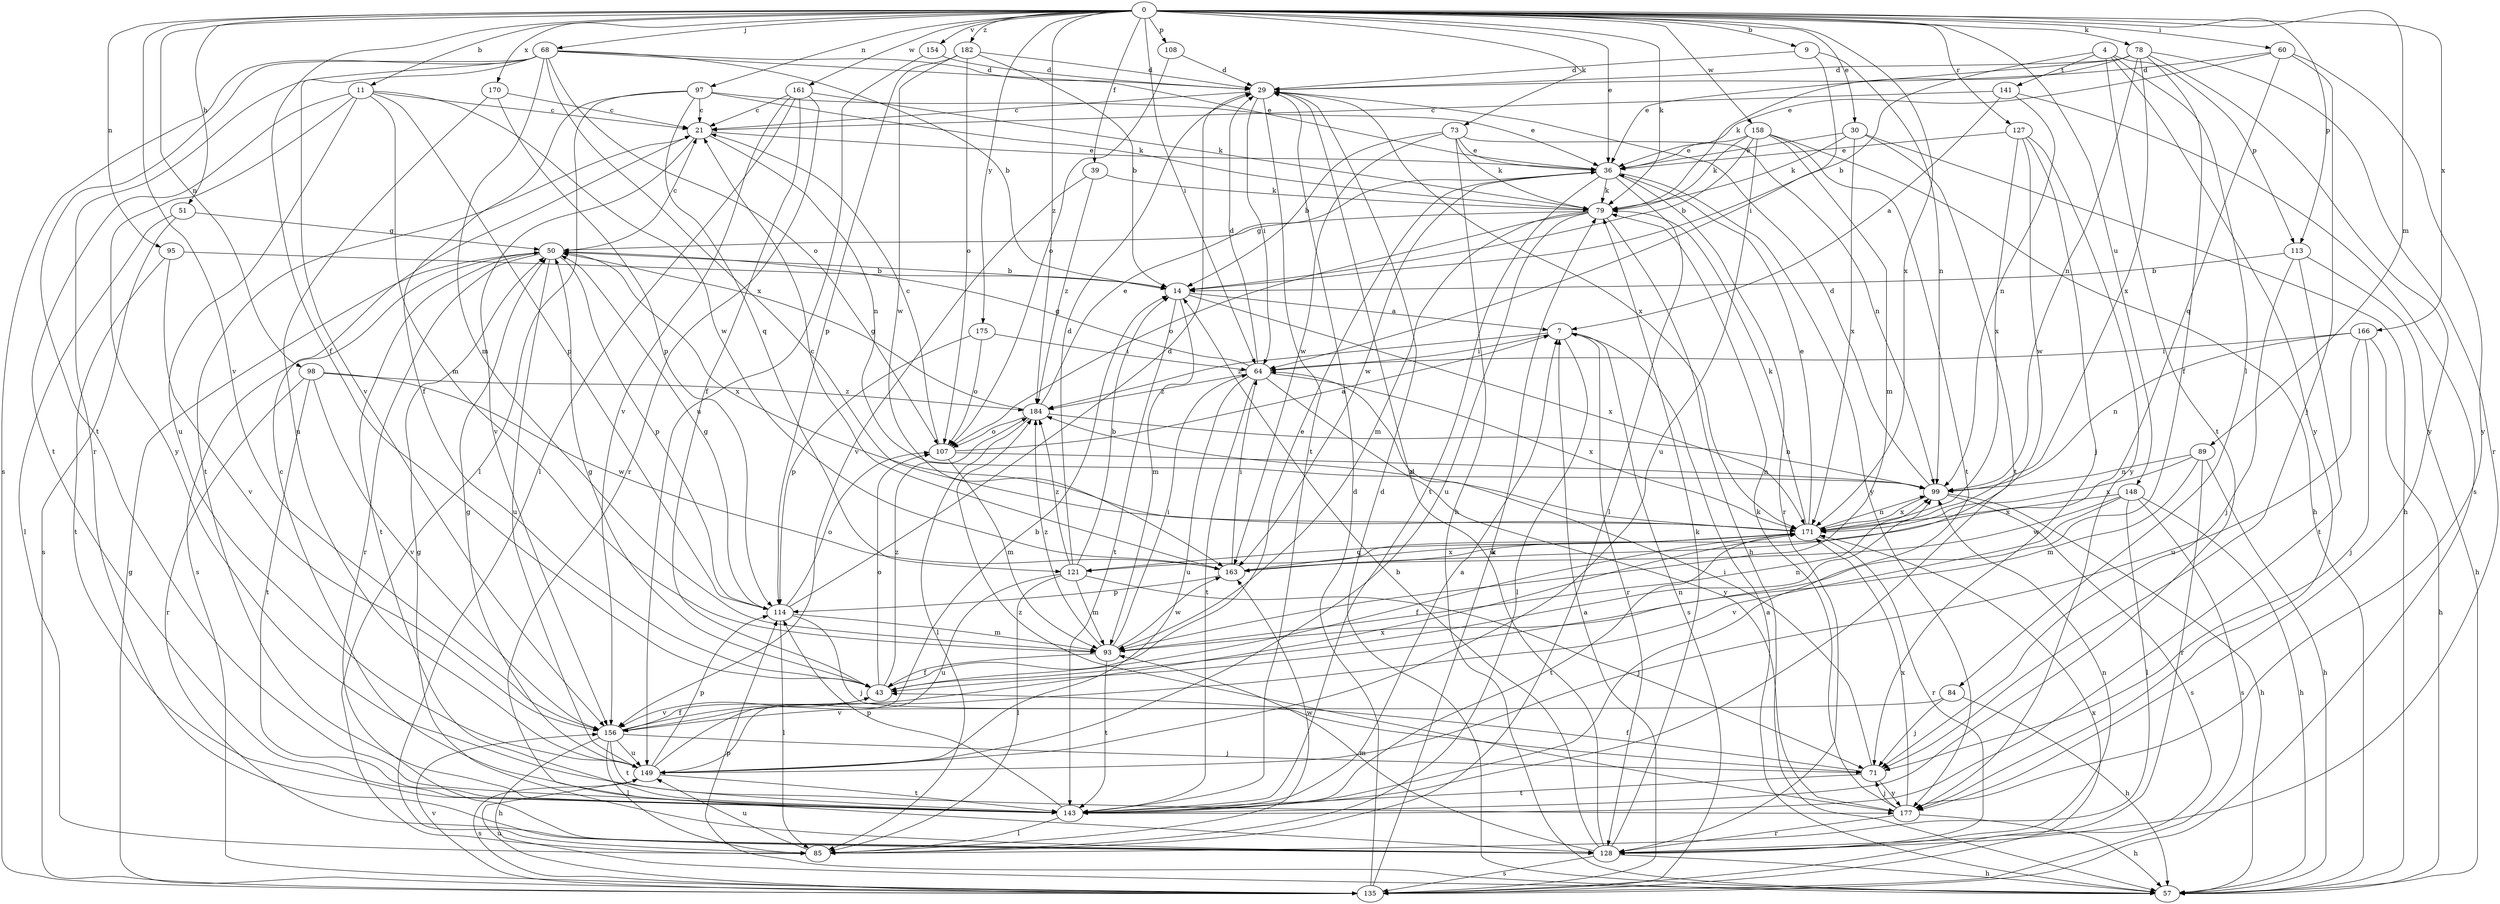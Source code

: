 strict digraph  {
0;
4;
7;
9;
11;
14;
21;
29;
30;
36;
39;
43;
50;
51;
57;
60;
64;
68;
71;
73;
78;
79;
84;
85;
89;
93;
95;
97;
98;
99;
107;
108;
113;
114;
121;
127;
128;
135;
141;
143;
148;
149;
154;
156;
158;
161;
163;
166;
170;
171;
175;
177;
182;
184;
0 -> 9  [label=b];
0 -> 11  [label=b];
0 -> 30  [label=e];
0 -> 36  [label=e];
0 -> 39  [label=f];
0 -> 43  [label=f];
0 -> 51  [label=h];
0 -> 60  [label=i];
0 -> 64  [label=i];
0 -> 68  [label=j];
0 -> 73  [label=k];
0 -> 78  [label=k];
0 -> 79  [label=k];
0 -> 89  [label=m];
0 -> 95  [label=n];
0 -> 97  [label=n];
0 -> 98  [label=n];
0 -> 108  [label=p];
0 -> 113  [label=p];
0 -> 127  [label=r];
0 -> 148  [label=u];
0 -> 154  [label=v];
0 -> 156  [label=v];
0 -> 158  [label=w];
0 -> 161  [label=w];
0 -> 166  [label=x];
0 -> 170  [label=x];
0 -> 171  [label=x];
0 -> 175  [label=y];
0 -> 182  [label=z];
0 -> 184  [label=z];
4 -> 14  [label=b];
4 -> 84  [label=l];
4 -> 113  [label=p];
4 -> 141  [label=t];
4 -> 143  [label=t];
4 -> 177  [label=y];
7 -> 64  [label=i];
7 -> 85  [label=l];
7 -> 128  [label=r];
7 -> 135  [label=s];
7 -> 184  [label=z];
9 -> 29  [label=d];
9 -> 64  [label=i];
9 -> 99  [label=n];
11 -> 21  [label=c];
11 -> 93  [label=m];
11 -> 114  [label=p];
11 -> 143  [label=t];
11 -> 149  [label=u];
11 -> 163  [label=w];
11 -> 177  [label=y];
14 -> 7  [label=a];
14 -> 93  [label=m];
14 -> 143  [label=t];
14 -> 171  [label=x];
21 -> 36  [label=e];
21 -> 99  [label=n];
21 -> 143  [label=t];
21 -> 156  [label=v];
29 -> 21  [label=c];
29 -> 64  [label=i];
29 -> 143  [label=t];
29 -> 171  [label=x];
30 -> 36  [label=e];
30 -> 57  [label=h];
30 -> 79  [label=k];
30 -> 143  [label=t];
30 -> 171  [label=x];
36 -> 79  [label=k];
36 -> 85  [label=l];
36 -> 128  [label=r];
36 -> 143  [label=t];
36 -> 163  [label=w];
36 -> 177  [label=y];
39 -> 79  [label=k];
39 -> 156  [label=v];
39 -> 184  [label=z];
43 -> 36  [label=e];
43 -> 50  [label=g];
43 -> 99  [label=n];
43 -> 107  [label=o];
43 -> 156  [label=v];
43 -> 184  [label=z];
50 -> 14  [label=b];
50 -> 21  [label=c];
50 -> 114  [label=p];
50 -> 128  [label=r];
50 -> 135  [label=s];
50 -> 143  [label=t];
50 -> 149  [label=u];
50 -> 171  [label=x];
51 -> 50  [label=g];
51 -> 85  [label=l];
51 -> 135  [label=s];
57 -> 7  [label=a];
57 -> 29  [label=d];
57 -> 114  [label=p];
60 -> 29  [label=d];
60 -> 36  [label=e];
60 -> 71  [label=j];
60 -> 121  [label=q];
60 -> 177  [label=y];
64 -> 29  [label=d];
64 -> 50  [label=g];
64 -> 143  [label=t];
64 -> 149  [label=u];
64 -> 171  [label=x];
64 -> 177  [label=y];
64 -> 184  [label=z];
68 -> 14  [label=b];
68 -> 29  [label=d];
68 -> 36  [label=e];
68 -> 93  [label=m];
68 -> 107  [label=o];
68 -> 128  [label=r];
68 -> 135  [label=s];
68 -> 143  [label=t];
68 -> 156  [label=v];
68 -> 171  [label=x];
71 -> 43  [label=f];
71 -> 64  [label=i];
71 -> 143  [label=t];
71 -> 177  [label=y];
73 -> 14  [label=b];
73 -> 36  [label=e];
73 -> 57  [label=h];
73 -> 79  [label=k];
73 -> 99  [label=n];
73 -> 163  [label=w];
78 -> 29  [label=d];
78 -> 36  [label=e];
78 -> 43  [label=f];
78 -> 79  [label=k];
78 -> 99  [label=n];
78 -> 128  [label=r];
78 -> 171  [label=x];
78 -> 177  [label=y];
79 -> 50  [label=g];
79 -> 57  [label=h];
79 -> 93  [label=m];
79 -> 107  [label=o];
79 -> 149  [label=u];
84 -> 57  [label=h];
84 -> 71  [label=j];
84 -> 156  [label=v];
85 -> 149  [label=u];
85 -> 163  [label=w];
89 -> 57  [label=h];
89 -> 93  [label=m];
89 -> 99  [label=n];
89 -> 128  [label=r];
89 -> 171  [label=x];
93 -> 43  [label=f];
93 -> 64  [label=i];
93 -> 99  [label=n];
93 -> 143  [label=t];
93 -> 163  [label=w];
93 -> 184  [label=z];
95 -> 14  [label=b];
95 -> 143  [label=t];
95 -> 156  [label=v];
97 -> 21  [label=c];
97 -> 36  [label=e];
97 -> 43  [label=f];
97 -> 79  [label=k];
97 -> 85  [label=l];
97 -> 121  [label=q];
98 -> 128  [label=r];
98 -> 143  [label=t];
98 -> 156  [label=v];
98 -> 163  [label=w];
98 -> 184  [label=z];
99 -> 29  [label=d];
99 -> 57  [label=h];
99 -> 135  [label=s];
99 -> 171  [label=x];
107 -> 7  [label=a];
107 -> 21  [label=c];
107 -> 93  [label=m];
107 -> 99  [label=n];
108 -> 29  [label=d];
108 -> 107  [label=o];
113 -> 14  [label=b];
113 -> 57  [label=h];
113 -> 71  [label=j];
113 -> 143  [label=t];
114 -> 29  [label=d];
114 -> 50  [label=g];
114 -> 71  [label=j];
114 -> 85  [label=l];
114 -> 93  [label=m];
114 -> 107  [label=o];
121 -> 14  [label=b];
121 -> 29  [label=d];
121 -> 71  [label=j];
121 -> 85  [label=l];
121 -> 93  [label=m];
121 -> 149  [label=u];
121 -> 184  [label=z];
127 -> 36  [label=e];
127 -> 71  [label=j];
127 -> 163  [label=w];
127 -> 171  [label=x];
127 -> 177  [label=y];
128 -> 14  [label=b];
128 -> 29  [label=d];
128 -> 50  [label=g];
128 -> 57  [label=h];
128 -> 79  [label=k];
128 -> 93  [label=m];
128 -> 99  [label=n];
128 -> 135  [label=s];
135 -> 7  [label=a];
135 -> 29  [label=d];
135 -> 50  [label=g];
135 -> 79  [label=k];
135 -> 149  [label=u];
135 -> 156  [label=v];
135 -> 171  [label=x];
141 -> 7  [label=a];
141 -> 21  [label=c];
141 -> 99  [label=n];
141 -> 135  [label=s];
143 -> 7  [label=a];
143 -> 21  [label=c];
143 -> 85  [label=l];
143 -> 114  [label=p];
148 -> 57  [label=h];
148 -> 85  [label=l];
148 -> 135  [label=s];
148 -> 156  [label=v];
148 -> 163  [label=w];
148 -> 171  [label=x];
149 -> 14  [label=b];
149 -> 50  [label=g];
149 -> 114  [label=p];
149 -> 135  [label=s];
149 -> 143  [label=t];
154 -> 29  [label=d];
154 -> 149  [label=u];
156 -> 43  [label=f];
156 -> 57  [label=h];
156 -> 71  [label=j];
156 -> 85  [label=l];
156 -> 143  [label=t];
156 -> 149  [label=u];
156 -> 171  [label=x];
158 -> 14  [label=b];
158 -> 36  [label=e];
158 -> 57  [label=h];
158 -> 79  [label=k];
158 -> 93  [label=m];
158 -> 143  [label=t];
158 -> 149  [label=u];
161 -> 21  [label=c];
161 -> 43  [label=f];
161 -> 79  [label=k];
161 -> 85  [label=l];
161 -> 128  [label=r];
161 -> 156  [label=v];
163 -> 21  [label=c];
163 -> 64  [label=i];
163 -> 114  [label=p];
163 -> 171  [label=x];
166 -> 57  [label=h];
166 -> 64  [label=i];
166 -> 71  [label=j];
166 -> 99  [label=n];
166 -> 149  [label=u];
170 -> 21  [label=c];
170 -> 114  [label=p];
170 -> 149  [label=u];
171 -> 36  [label=e];
171 -> 43  [label=f];
171 -> 79  [label=k];
171 -> 99  [label=n];
171 -> 121  [label=q];
171 -> 128  [label=r];
171 -> 143  [label=t];
171 -> 163  [label=w];
171 -> 184  [label=z];
175 -> 64  [label=i];
175 -> 107  [label=o];
175 -> 114  [label=p];
177 -> 57  [label=h];
177 -> 71  [label=j];
177 -> 79  [label=k];
177 -> 128  [label=r];
177 -> 171  [label=x];
177 -> 184  [label=z];
182 -> 14  [label=b];
182 -> 29  [label=d];
182 -> 107  [label=o];
182 -> 114  [label=p];
182 -> 163  [label=w];
184 -> 36  [label=e];
184 -> 50  [label=g];
184 -> 85  [label=l];
184 -> 99  [label=n];
184 -> 107  [label=o];
}
